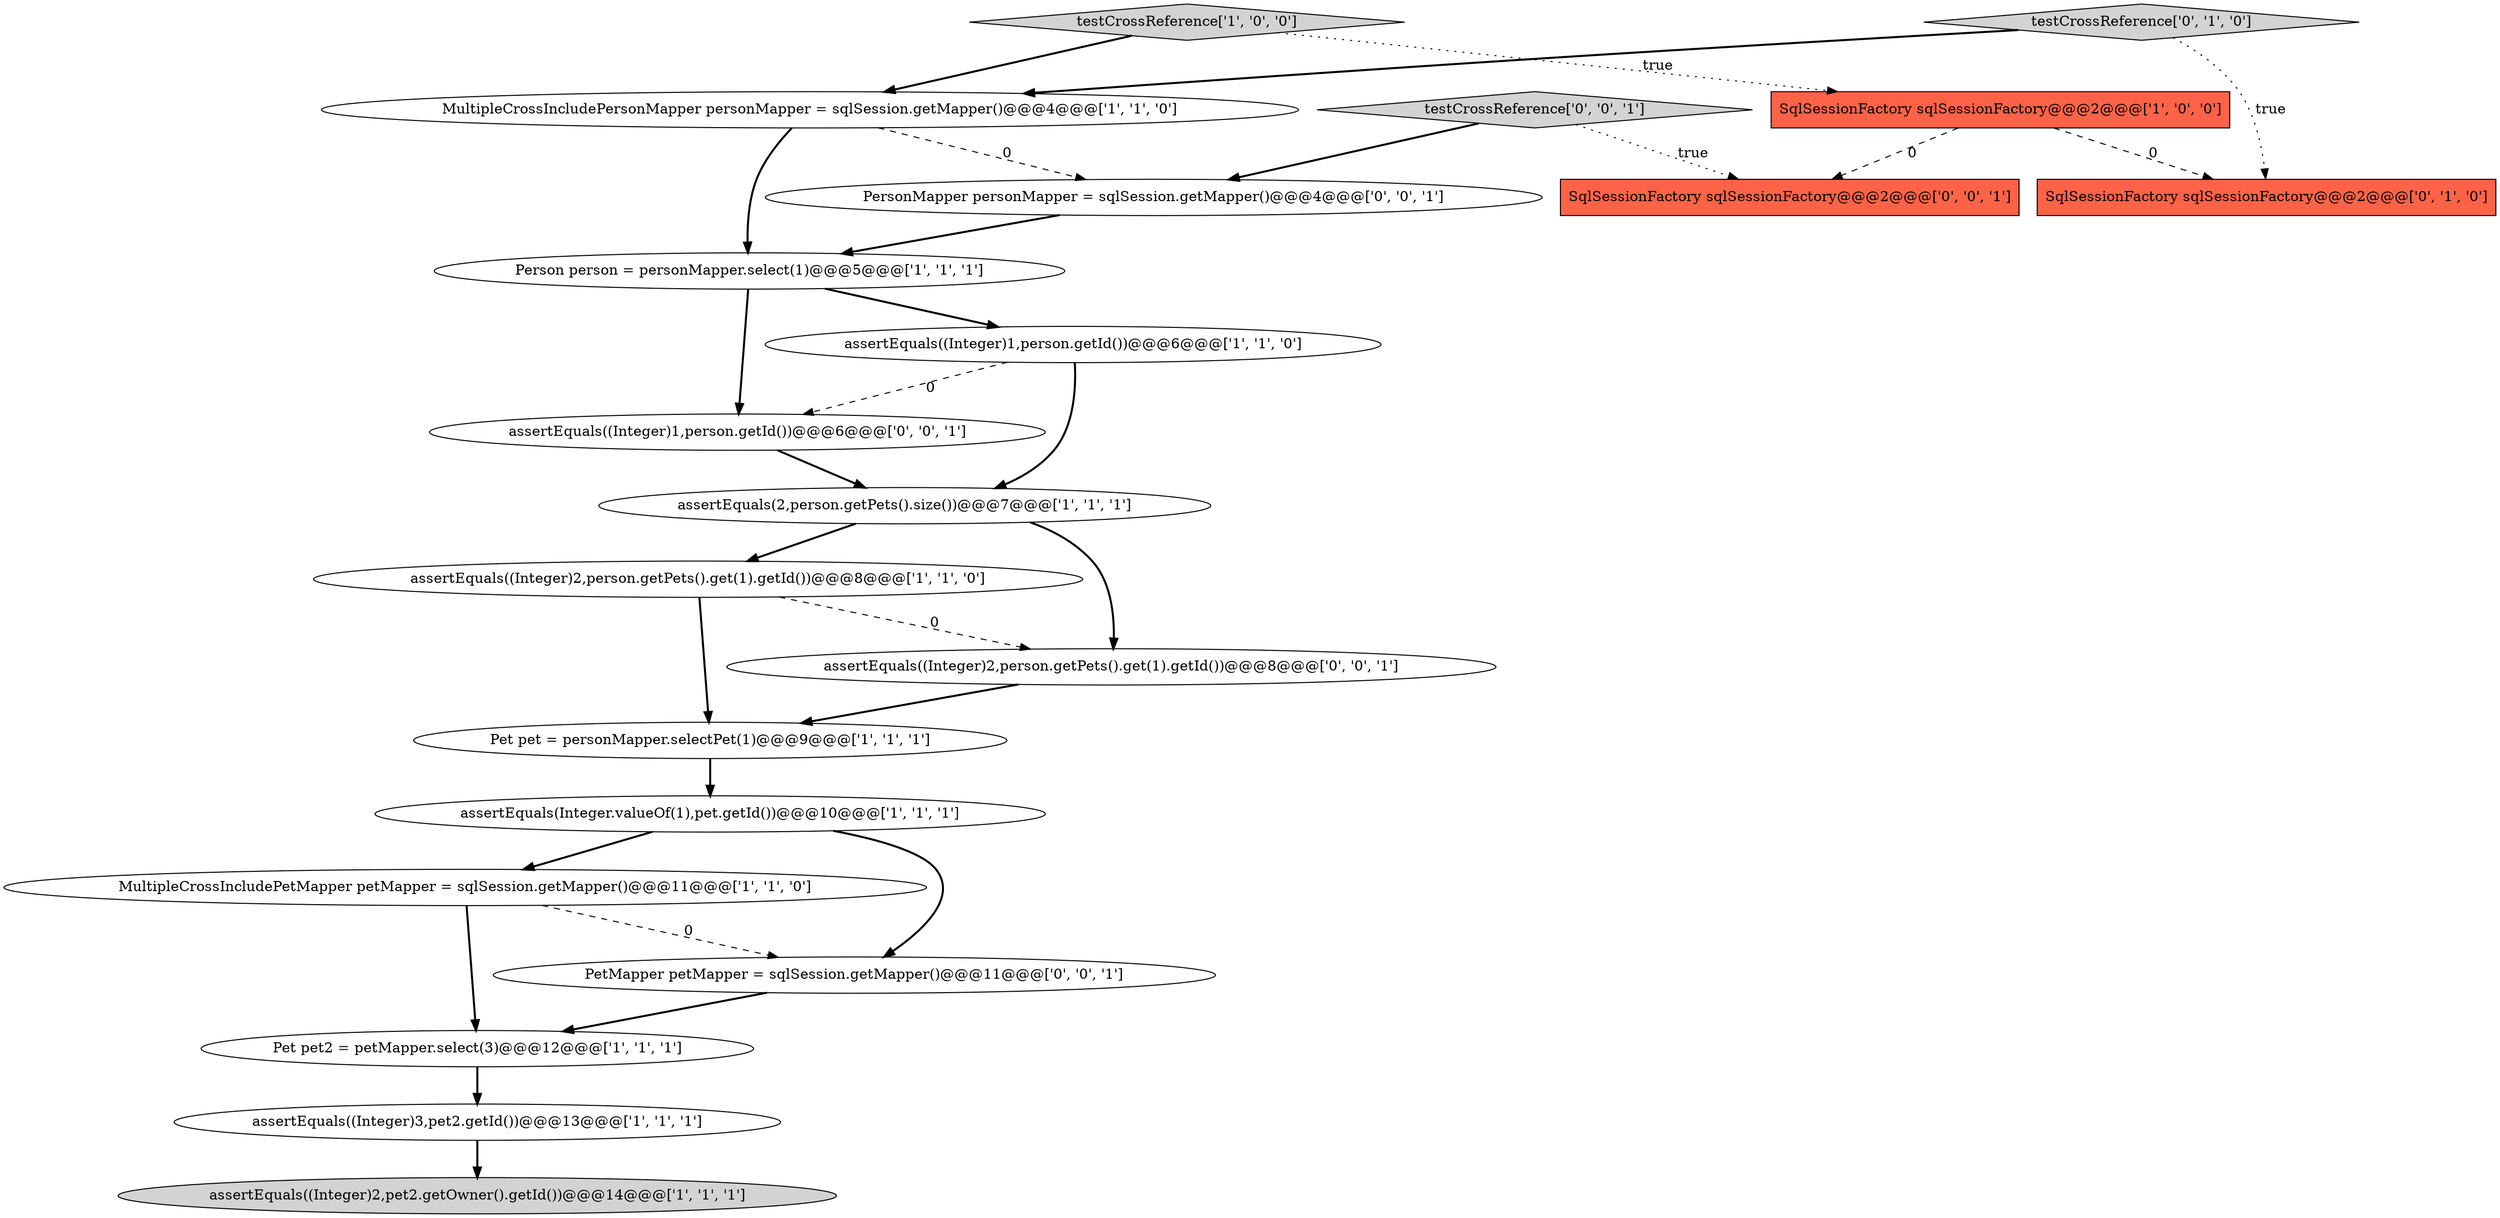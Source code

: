digraph {
14 [style = filled, label = "testCrossReference['0', '1', '0']", fillcolor = lightgray, shape = diamond image = "AAA0AAABBB2BBB"];
15 [style = filled, label = "assertEquals((Integer)1,person.getId())@@@6@@@['0', '0', '1']", fillcolor = white, shape = ellipse image = "AAA0AAABBB3BBB"];
12 [style = filled, label = "assertEquals((Integer)2,person.getPets().get(1).getId())@@@8@@@['1', '1', '0']", fillcolor = white, shape = ellipse image = "AAA0AAABBB1BBB"];
11 [style = filled, label = "Person person = personMapper.select(1)@@@5@@@['1', '1', '1']", fillcolor = white, shape = ellipse image = "AAA0AAABBB1BBB"];
17 [style = filled, label = "SqlSessionFactory sqlSessionFactory@@@2@@@['0', '0', '1']", fillcolor = tomato, shape = box image = "AAA0AAABBB3BBB"];
5 [style = filled, label = "assertEquals((Integer)3,pet2.getId())@@@13@@@['1', '1', '1']", fillcolor = white, shape = ellipse image = "AAA0AAABBB1BBB"];
16 [style = filled, label = "testCrossReference['0', '0', '1']", fillcolor = lightgray, shape = diamond image = "AAA0AAABBB3BBB"];
19 [style = filled, label = "PetMapper petMapper = sqlSession.getMapper()@@@11@@@['0', '0', '1']", fillcolor = white, shape = ellipse image = "AAA0AAABBB3BBB"];
1 [style = filled, label = "SqlSessionFactory sqlSessionFactory@@@2@@@['1', '0', '0']", fillcolor = tomato, shape = box image = "AAA1AAABBB1BBB"];
0 [style = filled, label = "assertEquals((Integer)2,pet2.getOwner().getId())@@@14@@@['1', '1', '1']", fillcolor = lightgray, shape = ellipse image = "AAA0AAABBB1BBB"];
20 [style = filled, label = "assertEquals((Integer)2,person.getPets().get(1).getId())@@@8@@@['0', '0', '1']", fillcolor = white, shape = ellipse image = "AAA0AAABBB3BBB"];
10 [style = filled, label = "assertEquals((Integer)1,person.getId())@@@6@@@['1', '1', '0']", fillcolor = white, shape = ellipse image = "AAA0AAABBB1BBB"];
13 [style = filled, label = "SqlSessionFactory sqlSessionFactory@@@2@@@['0', '1', '0']", fillcolor = tomato, shape = box image = "AAA1AAABBB2BBB"];
6 [style = filled, label = "testCrossReference['1', '0', '0']", fillcolor = lightgray, shape = diamond image = "AAA0AAABBB1BBB"];
3 [style = filled, label = "assertEquals(2,person.getPets().size())@@@7@@@['1', '1', '1']", fillcolor = white, shape = ellipse image = "AAA0AAABBB1BBB"];
4 [style = filled, label = "Pet pet = personMapper.selectPet(1)@@@9@@@['1', '1', '1']", fillcolor = white, shape = ellipse image = "AAA0AAABBB1BBB"];
7 [style = filled, label = "MultipleCrossIncludePetMapper petMapper = sqlSession.getMapper()@@@11@@@['1', '1', '0']", fillcolor = white, shape = ellipse image = "AAA0AAABBB1BBB"];
8 [style = filled, label = "Pet pet2 = petMapper.select(3)@@@12@@@['1', '1', '1']", fillcolor = white, shape = ellipse image = "AAA0AAABBB1BBB"];
2 [style = filled, label = "MultipleCrossIncludePersonMapper personMapper = sqlSession.getMapper()@@@4@@@['1', '1', '0']", fillcolor = white, shape = ellipse image = "AAA0AAABBB1BBB"];
9 [style = filled, label = "assertEquals(Integer.valueOf(1),pet.getId())@@@10@@@['1', '1', '1']", fillcolor = white, shape = ellipse image = "AAA0AAABBB1BBB"];
18 [style = filled, label = "PersonMapper personMapper = sqlSession.getMapper()@@@4@@@['0', '0', '1']", fillcolor = white, shape = ellipse image = "AAA0AAABBB3BBB"];
10->15 [style = dashed, label="0"];
4->9 [style = bold, label=""];
16->18 [style = bold, label=""];
12->20 [style = dashed, label="0"];
16->17 [style = dotted, label="true"];
18->11 [style = bold, label=""];
6->1 [style = dotted, label="true"];
10->3 [style = bold, label=""];
3->12 [style = bold, label=""];
9->7 [style = bold, label=""];
7->8 [style = bold, label=""];
15->3 [style = bold, label=""];
19->8 [style = bold, label=""];
11->15 [style = bold, label=""];
14->13 [style = dotted, label="true"];
20->4 [style = bold, label=""];
6->2 [style = bold, label=""];
1->13 [style = dashed, label="0"];
3->20 [style = bold, label=""];
1->17 [style = dashed, label="0"];
8->5 [style = bold, label=""];
12->4 [style = bold, label=""];
5->0 [style = bold, label=""];
7->19 [style = dashed, label="0"];
11->10 [style = bold, label=""];
2->18 [style = dashed, label="0"];
9->19 [style = bold, label=""];
14->2 [style = bold, label=""];
2->11 [style = bold, label=""];
}
